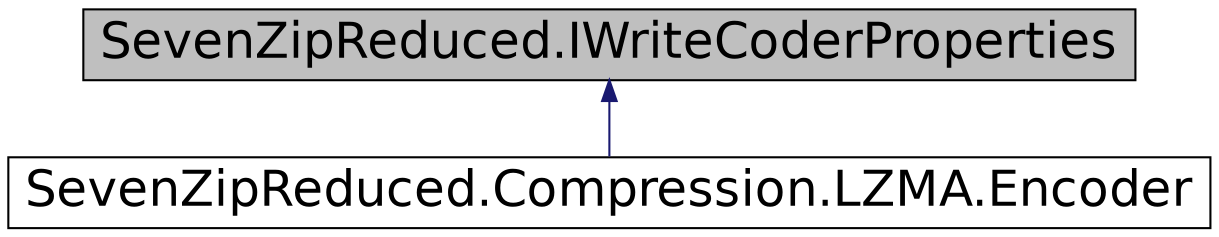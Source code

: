 digraph G
{
  edge [fontname="Helvetica",fontsize="24",labelfontname="Helvetica",labelfontsize="24"];
  node [fontname="Helvetica",fontsize="24",shape=record];
  Node1 [label="SevenZipReduced.IWriteCoderProperties",height=0.2,width=0.4,color="black", fillcolor="grey75", style="filled" fontcolor="black"];
  Node1 -> Node2 [dir="back",color="midnightblue",fontsize="24",style="solid",fontname="Helvetica"];
  Node2 [label="SevenZipReduced.Compression.LZMA.Encoder",height=0.2,width=0.4,color="black", fillcolor="white", style="filled",URL="$class_seven_zip_reduced_1_1_compression_1_1_l_z_m_a_1_1_encoder.html"];
}
